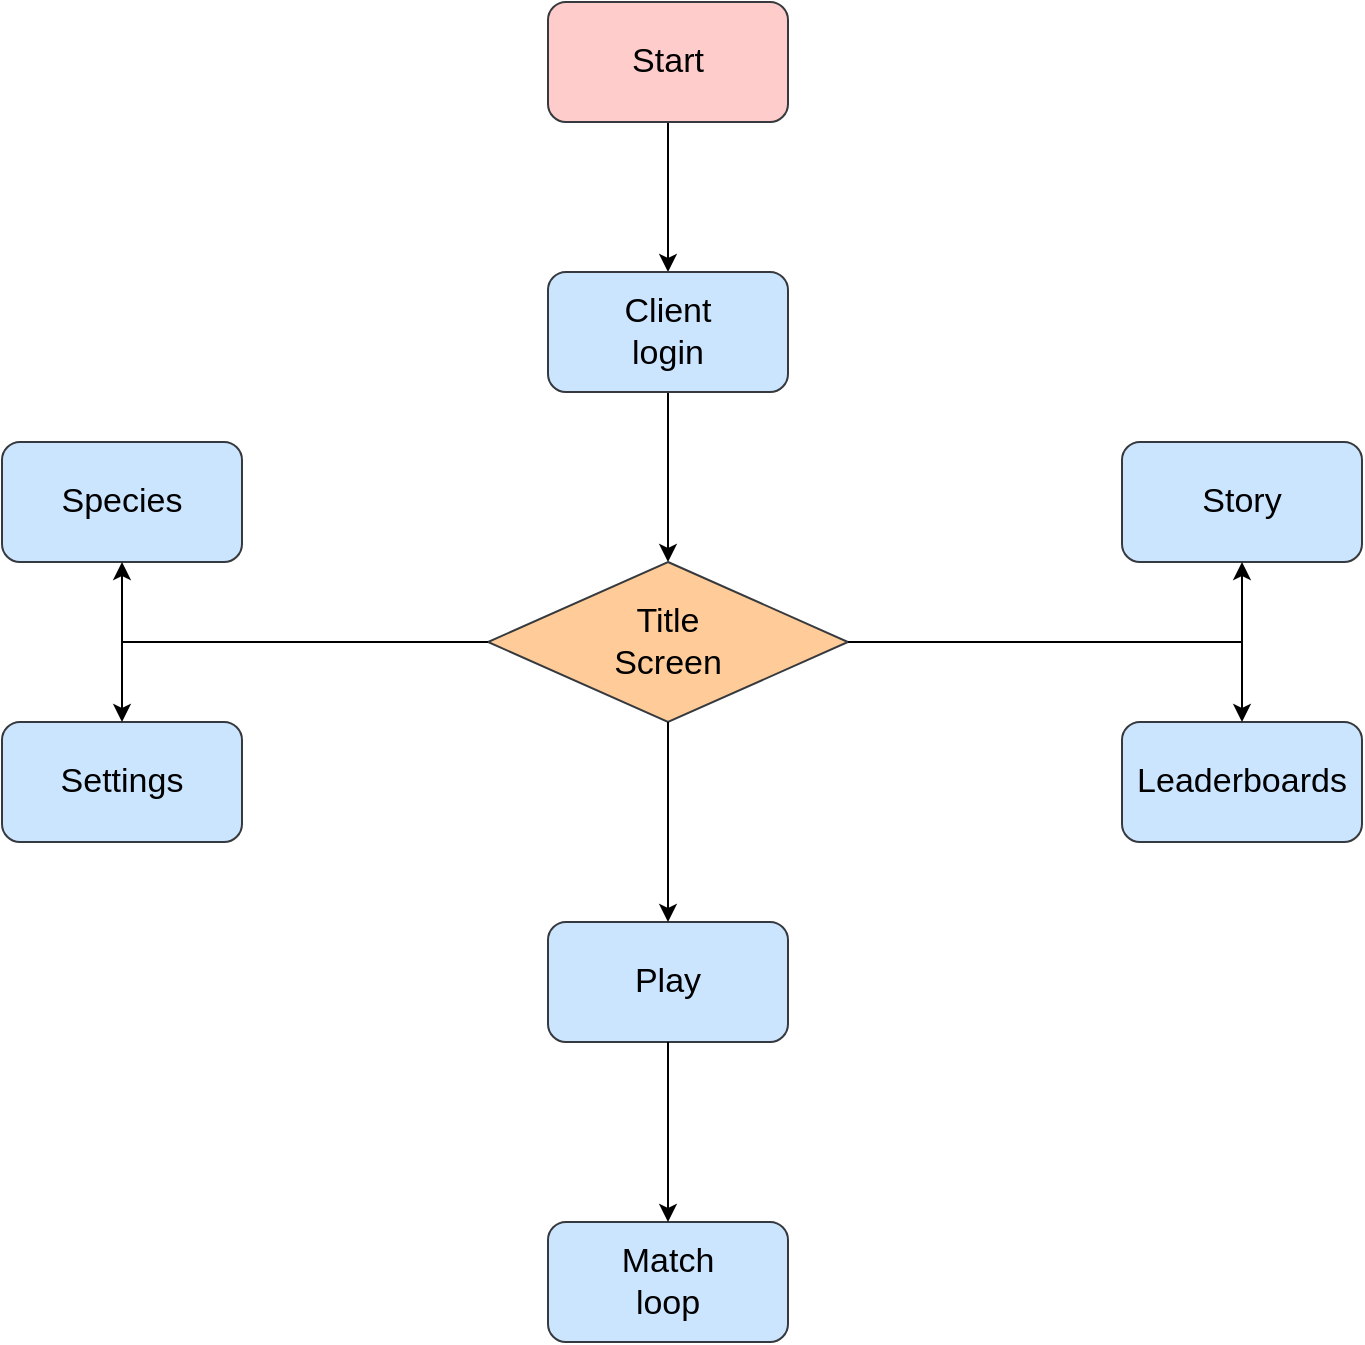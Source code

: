 <mxfile version="10.7.5" type="device"><diagram id="Ncxs1FdywolrD_pX1YkN" name="Page-1"><mxGraphModel dx="996" dy="595" grid="1" gridSize="10" guides="1" tooltips="1" connect="1" arrows="1" fold="1" page="1" pageScale="1" pageWidth="827" pageHeight="1169" math="0" shadow="0"><root><mxCell id="0"/><mxCell id="1" parent="0"/><mxCell id="ONAgT4UNHfMjgJNh528t-17" style="edgeStyle=none;rounded=0;orthogonalLoop=1;jettySize=auto;html=1;entryX=0.5;entryY=0;entryDx=0;entryDy=0;" parent="1" source="ONAgT4UNHfMjgJNh528t-1" target="ONAgT4UNHfMjgJNh528t-2" edge="1"><mxGeometry relative="1" as="geometry"/></mxCell><mxCell id="ONAgT4UNHfMjgJNh528t-1" value="" style="rounded=1;whiteSpace=wrap;html=1;fillColor=#ffcccc;strokeColor=#36393d;" parent="1" vertex="1"><mxGeometry x="353" y="90" width="120" height="60" as="geometry"/></mxCell><mxCell id="ONAgT4UNHfMjgJNh528t-16" style="rounded=0;orthogonalLoop=1;jettySize=auto;html=1;entryX=0.5;entryY=0;entryDx=0;entryDy=0;" parent="1" source="ONAgT4UNHfMjgJNh528t-2" target="ONAgT4UNHfMjgJNh528t-3" edge="1"><mxGeometry relative="1" as="geometry"/></mxCell><mxCell id="ONAgT4UNHfMjgJNh528t-2" value="" style="rounded=1;whiteSpace=wrap;html=1;fillColor=#cce5ff;strokeColor=#36393d;" parent="1" vertex="1"><mxGeometry x="353" y="225" width="120" height="60" as="geometry"/></mxCell><mxCell id="ONAgT4UNHfMjgJNh528t-3" value="" style="rhombus;whiteSpace=wrap;html=1;fillColor=#ffcc99;strokeColor=#36393d;" parent="1" vertex="1"><mxGeometry x="323" y="370" width="180" height="80" as="geometry"/></mxCell><mxCell id="ONAgT4UNHfMjgJNh528t-4" value="" style="rounded=1;whiteSpace=wrap;html=1;fillColor=#cce5ff;strokeColor=#36393d;" parent="1" vertex="1"><mxGeometry x="640" y="310" width="120" height="60" as="geometry"/></mxCell><mxCell id="ONAgT4UNHfMjgJNh528t-5" value="" style="rounded=1;whiteSpace=wrap;html=1;fillColor=#cce5ff;strokeColor=#36393d;" parent="1" vertex="1"><mxGeometry x="640" y="450" width="120" height="60" as="geometry"/></mxCell><mxCell id="ONAgT4UNHfMjgJNh528t-6" value="" style="rounded=1;whiteSpace=wrap;html=1;fillColor=#cce5ff;strokeColor=#36393d;" parent="1" vertex="1"><mxGeometry x="80" y="310" width="120" height="60" as="geometry"/></mxCell><mxCell id="ONAgT4UNHfMjgJNh528t-7" value="" style="rounded=1;whiteSpace=wrap;html=1;fillColor=#cce5ff;strokeColor=#36393d;" parent="1" vertex="1"><mxGeometry x="80" y="450" width="120" height="60" as="geometry"/></mxCell><mxCell id="ONAgT4UNHfMjgJNh528t-8" value="" style="rounded=1;whiteSpace=wrap;html=1;fillColor=#cce5ff;strokeColor=#36393d;" parent="1" vertex="1"><mxGeometry x="353" y="550" width="120" height="60" as="geometry"/></mxCell><mxCell id="ONAgT4UNHfMjgJNh528t-18" value="&lt;font style=&quot;font-size: 17px&quot;&gt;Title Screen&lt;/font&gt;" style="text;html=1;strokeColor=none;fillColor=none;align=center;verticalAlign=middle;whiteSpace=wrap;rounded=0;" parent="1" vertex="1"><mxGeometry x="393" y="400" width="40" height="20" as="geometry"/></mxCell><mxCell id="ONAgT4UNHfMjgJNh528t-35" value="&lt;font style=&quot;font-size: 17px&quot;&gt;Species&lt;/font&gt;" style="text;html=1;strokeColor=none;fillColor=none;align=center;verticalAlign=middle;whiteSpace=wrap;rounded=0;" parent="1" vertex="1"><mxGeometry x="120" y="330" width="40" height="20" as="geometry"/></mxCell><mxCell id="ONAgT4UNHfMjgJNh528t-36" value="&lt;font style=&quot;font-size: 17px&quot;&gt;Story&lt;/font&gt;" style="text;html=1;strokeColor=none;fillColor=none;align=center;verticalAlign=middle;whiteSpace=wrap;rounded=0;" parent="1" vertex="1"><mxGeometry x="680" y="330" width="40" height="20" as="geometry"/></mxCell><mxCell id="ONAgT4UNHfMjgJNh528t-37" value="&lt;font style=&quot;font-size: 17px&quot;&gt;Leaderboards&lt;/font&gt;" style="text;html=1;strokeColor=none;fillColor=none;align=center;verticalAlign=middle;whiteSpace=wrap;rounded=0;" parent="1" vertex="1"><mxGeometry x="680" y="470" width="40" height="20" as="geometry"/></mxCell><mxCell id="ONAgT4UNHfMjgJNh528t-38" value="&lt;font style=&quot;font-size: 17px&quot;&gt;Settings&lt;/font&gt;" style="text;html=1;strokeColor=none;fillColor=none;align=center;verticalAlign=middle;whiteSpace=wrap;rounded=0;" parent="1" vertex="1"><mxGeometry x="120" y="470" width="40" height="20" as="geometry"/></mxCell><mxCell id="ONAgT4UNHfMjgJNh528t-39" value="" style="endArrow=none;html=1;entryX=0;entryY=0.5;entryDx=0;entryDy=0;" parent="1" target="ONAgT4UNHfMjgJNh528t-3" edge="1"><mxGeometry width="50" height="50" relative="1" as="geometry"><mxPoint x="140" y="410" as="sourcePoint"/><mxPoint x="130" y="690" as="targetPoint"/></mxGeometry></mxCell><mxCell id="ONAgT4UNHfMjgJNh528t-43" value="" style="endArrow=classic;startArrow=classic;html=1;entryX=0.5;entryY=1;entryDx=0;entryDy=0;" parent="1" source="ONAgT4UNHfMjgJNh528t-7" target="ONAgT4UNHfMjgJNh528t-6" edge="1"><mxGeometry width="50" height="50" relative="1" as="geometry"><mxPoint x="80" y="740" as="sourcePoint"/><mxPoint x="130" y="690" as="targetPoint"/></mxGeometry></mxCell><mxCell id="ONAgT4UNHfMjgJNh528t-44" value="" style="endArrow=classic;startArrow=classic;html=1;entryX=0.5;entryY=1;entryDx=0;entryDy=0;exitX=0.5;exitY=0;exitDx=0;exitDy=0;" parent="1" source="ONAgT4UNHfMjgJNh528t-5" target="ONAgT4UNHfMjgJNh528t-4" edge="1"><mxGeometry width="50" height="50" relative="1" as="geometry"><mxPoint x="80" y="740" as="sourcePoint"/><mxPoint x="130" y="690" as="targetPoint"/></mxGeometry></mxCell><mxCell id="ONAgT4UNHfMjgJNh528t-45" value="" style="endArrow=none;html=1;exitX=1;exitY=0.5;exitDx=0;exitDy=0;" parent="1" source="ONAgT4UNHfMjgJNh528t-3" edge="1"><mxGeometry width="50" height="50" relative="1" as="geometry"><mxPoint x="80" y="740" as="sourcePoint"/><mxPoint x="700" y="410" as="targetPoint"/></mxGeometry></mxCell><mxCell id="ONAgT4UNHfMjgJNh528t-46" value="" style="endArrow=classic;html=1;exitX=0.5;exitY=1;exitDx=0;exitDy=0;entryX=0.5;entryY=0;entryDx=0;entryDy=0;" parent="1" source="ONAgT4UNHfMjgJNh528t-3" target="ONAgT4UNHfMjgJNh528t-8" edge="1"><mxGeometry width="50" height="50" relative="1" as="geometry"><mxPoint x="80" y="690" as="sourcePoint"/><mxPoint x="130" y="640" as="targetPoint"/></mxGeometry></mxCell><mxCell id="ONAgT4UNHfMjgJNh528t-47" value="&lt;font style=&quot;font-size: 17px&quot;&gt;Start&lt;/font&gt;" style="text;html=1;strokeColor=none;fillColor=none;align=center;verticalAlign=middle;whiteSpace=wrap;rounded=0;" parent="1" vertex="1"><mxGeometry x="393" y="110" width="40" height="20" as="geometry"/></mxCell><mxCell id="ONAgT4UNHfMjgJNh528t-48" value="&lt;font style=&quot;font-size: 17px&quot;&gt;Client login&lt;/font&gt;" style="text;html=1;strokeColor=none;fillColor=none;align=center;verticalAlign=middle;whiteSpace=wrap;rounded=0;" parent="1" vertex="1"><mxGeometry x="393" y="245" width="40" height="20" as="geometry"/></mxCell><mxCell id="ONAgT4UNHfMjgJNh528t-49" value="&lt;font style=&quot;font-size: 17px&quot;&gt;Play&lt;br&gt;&lt;/font&gt;" style="text;html=1;strokeColor=none;fillColor=none;align=center;verticalAlign=middle;whiteSpace=wrap;rounded=0;" parent="1" vertex="1"><mxGeometry x="393" y="570" width="40" height="20" as="geometry"/></mxCell><mxCell id="i3jnBRMVe0oqfkv9mnp5-1" value="" style="rounded=1;whiteSpace=wrap;html=1;fillColor=#cce5ff;strokeColor=#36393d;" parent="1" vertex="1"><mxGeometry x="353" y="700" width="120" height="60" as="geometry"/></mxCell><mxCell id="i3jnBRMVe0oqfkv9mnp5-2" value="&lt;font style=&quot;font-size: 17px&quot;&gt;Match loop&lt;br&gt;&lt;/font&gt;" style="text;html=1;strokeColor=none;fillColor=none;align=center;verticalAlign=middle;whiteSpace=wrap;rounded=0;" parent="1" vertex="1"><mxGeometry x="393" y="720" width="40" height="20" as="geometry"/></mxCell><mxCell id="i3jnBRMVe0oqfkv9mnp5-3" value="" style="endArrow=classic;html=1;exitX=0.5;exitY=1;exitDx=0;exitDy=0;entryX=0.5;entryY=0;entryDx=0;entryDy=0;" parent="1" source="ONAgT4UNHfMjgJNh528t-8" target="i3jnBRMVe0oqfkv9mnp5-1" edge="1"><mxGeometry width="50" height="50" relative="1" as="geometry"><mxPoint x="80" y="830" as="sourcePoint"/><mxPoint x="130" y="780" as="targetPoint"/></mxGeometry></mxCell></root></mxGraphModel></diagram><diagram id="BBsPudcICx7E1FtpwrjP" name="Page-2"><mxGraphModel dx="996" dy="595" grid="1" gridSize="10" guides="1" tooltips="1" connect="1" arrows="1" fold="1" page="1" pageScale="1" pageWidth="827" pageHeight="1169" math="0" shadow="0"><root><mxCell id="PDnqGuxaaG9lBYG1rnrv-0"/><mxCell id="PDnqGuxaaG9lBYG1rnrv-1" parent="PDnqGuxaaG9lBYG1rnrv-0"/><mxCell id="KYzQoGzsP1tbY5eczdS9-6" value="" style="rounded=0;whiteSpace=wrap;html=1;fillColor=#dae8fc;strokeColor=#6c8ebf;" vertex="1" parent="PDnqGuxaaG9lBYG1rnrv-1"><mxGeometry x="50" y="145" width="673" height="865" as="geometry"/></mxCell><mxCell id="nvSNuVWKsWnLrYsf66v5-0" value="&lt;font&gt;&lt;font style=&quot;font-size: 25px&quot;&gt;Match loop&lt;/font&gt;&lt;br&gt;&lt;/font&gt;" style="text;html=1;strokeColor=none;fillColor=none;align=center;verticalAlign=middle;whiteSpace=wrap;rounded=0;" parent="PDnqGuxaaG9lBYG1rnrv-1" vertex="1"><mxGeometry x="60" y="170" width="90" height="20" as="geometry"/></mxCell><mxCell id="W8RMxs65DxiUMlxNirbc-0" value="" style="rounded=1;whiteSpace=wrap;html=1;fillColor=#ffcccc;strokeColor=#36393d;" parent="PDnqGuxaaG9lBYG1rnrv-1" vertex="1"><mxGeometry x="333" y="50" width="120" height="60" as="geometry"/></mxCell><mxCell id="W8RMxs65DxiUMlxNirbc-1" value="&lt;font style=&quot;font-size: 17px&quot;&gt;Play&lt;br&gt;&lt;/font&gt;" style="text;html=1;align=center;verticalAlign=middle;whiteSpace=wrap;rounded=0;" parent="PDnqGuxaaG9lBYG1rnrv-1" vertex="1"><mxGeometry x="373" y="70" width="40" height="20" as="geometry"/></mxCell><mxCell id="IUx9uPug0Hu_MUys4PJa-0" value="" style="rhombus;whiteSpace=wrap;html=1;fillColor=#ffcc99;strokeColor=#36393d;" parent="PDnqGuxaaG9lBYG1rnrv-1" vertex="1"><mxGeometry x="324.5" y="170" width="137" height="80" as="geometry"/></mxCell><mxCell id="IUx9uPug0Hu_MUys4PJa-2" value="&lt;font style=&quot;font-size: 17px&quot;&gt;Select faction&lt;br&gt;&lt;/font&gt;" style="text;html=1;align=center;verticalAlign=middle;whiteSpace=wrap;rounded=0;" parent="PDnqGuxaaG9lBYG1rnrv-1" vertex="1"><mxGeometry x="373" y="200" width="40" height="20" as="geometry"/></mxCell><mxCell id="IUx9uPug0Hu_MUys4PJa-3" value="" style="shape=parallelogram;perimeter=parallelogramPerimeter;whiteSpace=wrap;html=1;fillColor=#cdeb8b;strokeColor=#36393d;" parent="PDnqGuxaaG9lBYG1rnrv-1" vertex="1"><mxGeometry x="130" y="340" width="120" height="40" as="geometry"/></mxCell><mxCell id="IUx9uPug0Hu_MUys4PJa-4" value="&lt;font style=&quot;font-size: 17px&quot;&gt;Lions&lt;br&gt;&lt;/font&gt;" style="text;html=1;align=center;verticalAlign=middle;whiteSpace=wrap;rounded=0;" parent="PDnqGuxaaG9lBYG1rnrv-1" vertex="1"><mxGeometry x="170" y="350" width="40" height="20" as="geometry"/></mxCell><mxCell id="IUx9uPug0Hu_MUys4PJa-5" value="" style="shape=parallelogram;perimeter=parallelogramPerimeter;whiteSpace=wrap;html=1;fillColor=#cdeb8b;strokeColor=#36393d;" parent="PDnqGuxaaG9lBYG1rnrv-1" vertex="1"><mxGeometry x="264.5" y="340" width="120" height="40" as="geometry"/></mxCell><mxCell id="IUx9uPug0Hu_MUys4PJa-6" value="&lt;font style=&quot;font-size: 17px&quot;&gt;Eagles&lt;br&gt;&lt;/font&gt;" style="text;html=1;align=center;verticalAlign=middle;whiteSpace=wrap;rounded=0;" parent="PDnqGuxaaG9lBYG1rnrv-1" vertex="1"><mxGeometry x="304.5" y="350" width="40" height="20" as="geometry"/></mxCell><mxCell id="IUx9uPug0Hu_MUys4PJa-7" value="" style="shape=parallelogram;perimeter=parallelogramPerimeter;whiteSpace=wrap;html=1;fillColor=#cdeb8b;strokeColor=#36393d;" parent="PDnqGuxaaG9lBYG1rnrv-1" vertex="1"><mxGeometry x="401.5" y="340" width="120" height="40" as="geometry"/></mxCell><mxCell id="IUx9uPug0Hu_MUys4PJa-8" value="&lt;font style=&quot;font-size: 17px&quot;&gt;Sharks&lt;br&gt;&lt;/font&gt;" style="text;html=1;align=center;verticalAlign=middle;whiteSpace=wrap;rounded=0;" parent="PDnqGuxaaG9lBYG1rnrv-1" vertex="1"><mxGeometry x="441.5" y="350" width="40" height="20" as="geometry"/></mxCell><mxCell id="IUx9uPug0Hu_MUys4PJa-9" value="" style="shape=parallelogram;perimeter=parallelogramPerimeter;whiteSpace=wrap;html=1;fillColor=#cdeb8b;strokeColor=#36393d;" parent="PDnqGuxaaG9lBYG1rnrv-1" vertex="1"><mxGeometry x="540" y="340" width="120" height="40" as="geometry"/></mxCell><mxCell id="IUx9uPug0Hu_MUys4PJa-10" value="&lt;font style=&quot;font-size: 17px&quot;&gt;Rhinos&lt;br&gt;&lt;/font&gt;" style="text;html=1;align=center;verticalAlign=middle;whiteSpace=wrap;rounded=0;" parent="PDnqGuxaaG9lBYG1rnrv-1" vertex="1"><mxGeometry x="580" y="350" width="40" height="20" as="geometry"/></mxCell><mxCell id="IUx9uPug0Hu_MUys4PJa-11" value="" style="endArrow=none;html=1;" parent="PDnqGuxaaG9lBYG1rnrv-1" edge="1"><mxGeometry width="50" height="50" relative="1" as="geometry"><mxPoint x="190" y="300" as="sourcePoint"/><mxPoint x="600" y="300" as="targetPoint"/></mxGeometry></mxCell><mxCell id="IUx9uPug0Hu_MUys4PJa-12" value="" style="endArrow=none;html=1;entryX=0.5;entryY=1;entryDx=0;entryDy=0;" parent="PDnqGuxaaG9lBYG1rnrv-1" target="IUx9uPug0Hu_MUys4PJa-0" edge="1"><mxGeometry width="50" height="50" relative="1" as="geometry"><mxPoint x="393" y="300" as="sourcePoint"/><mxPoint x="110" y="400" as="targetPoint"/></mxGeometry></mxCell><mxCell id="IUx9uPug0Hu_MUys4PJa-13" value="" style="endArrow=classic;html=1;entryX=0.5;entryY=0;entryDx=0;entryDy=0;" parent="PDnqGuxaaG9lBYG1rnrv-1" target="IUx9uPug0Hu_MUys4PJa-3" edge="1"><mxGeometry width="50" height="50" relative="1" as="geometry"><mxPoint x="190" y="300" as="sourcePoint"/><mxPoint x="110" y="400" as="targetPoint"/></mxGeometry></mxCell><mxCell id="IUx9uPug0Hu_MUys4PJa-14" value="" style="endArrow=classic;html=1;entryX=0.5;entryY=0;entryDx=0;entryDy=0;" parent="PDnqGuxaaG9lBYG1rnrv-1" target="IUx9uPug0Hu_MUys4PJa-9" edge="1"><mxGeometry width="50" height="50" relative="1" as="geometry"><mxPoint x="600" y="300" as="sourcePoint"/><mxPoint x="120" y="410" as="targetPoint"/></mxGeometry></mxCell><mxCell id="IUx9uPug0Hu_MUys4PJa-15" value="" style="endArrow=classic;html=1;entryX=0.5;entryY=0;entryDx=0;entryDy=0;" parent="PDnqGuxaaG9lBYG1rnrv-1" target="IUx9uPug0Hu_MUys4PJa-5" edge="1"><mxGeometry width="50" height="50" relative="1" as="geometry"><mxPoint x="325" y="300" as="sourcePoint"/><mxPoint x="130" y="420" as="targetPoint"/></mxGeometry></mxCell><mxCell id="IUx9uPug0Hu_MUys4PJa-16" value="" style="endArrow=classic;html=1;entryX=0.5;entryY=0;entryDx=0;entryDy=0;" parent="PDnqGuxaaG9lBYG1rnrv-1" target="IUx9uPug0Hu_MUys4PJa-7" edge="1"><mxGeometry width="50" height="50" relative="1" as="geometry"><mxPoint x="462" y="300" as="sourcePoint"/><mxPoint x="140" y="430" as="targetPoint"/></mxGeometry></mxCell><mxCell id="_PKe2IiicvUzsi-Za0R0-0" value="" style="rhombus;whiteSpace=wrap;html=1;fillColor=#ffcc99;strokeColor=#36393d;" parent="PDnqGuxaaG9lBYG1rnrv-1" vertex="1"><mxGeometry x="324.5" y="480" width="137" height="80" as="geometry"/></mxCell><mxCell id="_PKe2IiicvUzsi-Za0R0-1" value="&lt;font style=&quot;font-size: 17px&quot;&gt;Select faction&lt;br&gt;&lt;/font&gt;" style="text;html=1;align=center;verticalAlign=middle;whiteSpace=wrap;rounded=0;" parent="PDnqGuxaaG9lBYG1rnrv-1" vertex="1"><mxGeometry x="373" y="510" width="40" height="20" as="geometry"/></mxCell><mxCell id="_PKe2IiicvUzsi-Za0R0-3" value="" style="endArrow=none;html=1;" parent="PDnqGuxaaG9lBYG1rnrv-1" edge="1"><mxGeometry width="50" height="50" relative="1" as="geometry"><mxPoint x="190" y="430" as="sourcePoint"/><mxPoint x="600" y="430" as="targetPoint"/></mxGeometry></mxCell><mxCell id="_PKe2IiicvUzsi-Za0R0-5" value="" style="endArrow=classic;html=1;entryX=0.5;entryY=0;entryDx=0;entryDy=0;" parent="PDnqGuxaaG9lBYG1rnrv-1" target="_PKe2IiicvUzsi-Za0R0-0" edge="1"><mxGeometry width="50" height="50" relative="1" as="geometry"><mxPoint x="393" y="430" as="sourcePoint"/><mxPoint x="110" y="580" as="targetPoint"/></mxGeometry></mxCell><mxCell id="_PKe2IiicvUzsi-Za0R0-6" value="" style="endArrow=none;html=1;entryX=0.5;entryY=1;entryDx=0;entryDy=0;" parent="PDnqGuxaaG9lBYG1rnrv-1" target="IUx9uPug0Hu_MUys4PJa-3" edge="1"><mxGeometry width="50" height="50" relative="1" as="geometry"><mxPoint x="190" y="430" as="sourcePoint"/><mxPoint x="110" y="600" as="targetPoint"/></mxGeometry></mxCell><mxCell id="_PKe2IiicvUzsi-Za0R0-7" value="" style="endArrow=none;html=1;entryX=0.5;entryY=1;entryDx=0;entryDy=0;" parent="PDnqGuxaaG9lBYG1rnrv-1" target="IUx9uPug0Hu_MUys4PJa-9" edge="1"><mxGeometry width="50" height="50" relative="1" as="geometry"><mxPoint x="600" y="430" as="sourcePoint"/><mxPoint x="110" y="600" as="targetPoint"/></mxGeometry></mxCell><mxCell id="_PKe2IiicvUzsi-Za0R0-8" value="" style="endArrow=none;html=1;entryX=0.5;entryY=1;entryDx=0;entryDy=0;" parent="PDnqGuxaaG9lBYG1rnrv-1" target="IUx9uPug0Hu_MUys4PJa-5" edge="1"><mxGeometry width="50" height="50" relative="1" as="geometry"><mxPoint x="325" y="430" as="sourcePoint"/><mxPoint x="110" y="600" as="targetPoint"/></mxGeometry></mxCell><mxCell id="_PKe2IiicvUzsi-Za0R0-9" value="" style="endArrow=none;html=1;entryX=0.5;entryY=1;entryDx=0;entryDy=0;" parent="PDnqGuxaaG9lBYG1rnrv-1" target="IUx9uPug0Hu_MUys4PJa-7" edge="1"><mxGeometry width="50" height="50" relative="1" as="geometry"><mxPoint x="462" y="430" as="sourcePoint"/><mxPoint x="110" y="600" as="targetPoint"/></mxGeometry></mxCell><mxCell id="BlbaWagEi5OecVNQo8v9-1" value="" style="endArrow=none;html=1;entryX=0.5;entryY=1;entryDx=0;entryDy=0;" parent="PDnqGuxaaG9lBYG1rnrv-1" target="_PKe2IiicvUzsi-Za0R0-0" edge="1"><mxGeometry width="50" height="50" relative="1" as="geometry"><mxPoint x="393" y="620" as="sourcePoint"/><mxPoint x="110" y="580" as="targetPoint"/></mxGeometry></mxCell><mxCell id="BlbaWagEi5OecVNQo8v9-2" value="" style="endArrow=none;html=1;" parent="PDnqGuxaaG9lBYG1rnrv-1" edge="1"><mxGeometry width="50" height="50" relative="1" as="geometry"><mxPoint x="320" y="620" as="sourcePoint"/><mxPoint x="460" y="620" as="targetPoint"/></mxGeometry></mxCell><mxCell id="BlbaWagEi5OecVNQo8v9-3" value="" style="shape=parallelogram;perimeter=parallelogramPerimeter;whiteSpace=wrap;html=1;fillColor=#cdeb8b;strokeColor=#36393d;" parent="PDnqGuxaaG9lBYG1rnrv-1" vertex="1"><mxGeometry x="260" y="660" width="120" height="40" as="geometry"/></mxCell><mxCell id="BlbaWagEi5OecVNQo8v9-4" value="&lt;font style=&quot;font-size: 17px&quot;&gt;Driver&lt;br&gt;&lt;/font&gt;" style="text;html=1;align=center;verticalAlign=middle;whiteSpace=wrap;rounded=0;" parent="PDnqGuxaaG9lBYG1rnrv-1" vertex="1"><mxGeometry x="300" y="670" width="40" height="20" as="geometry"/></mxCell><mxCell id="BlbaWagEi5OecVNQo8v9-6" value="" style="shape=parallelogram;perimeter=parallelogramPerimeter;whiteSpace=wrap;html=1;fillColor=#cdeb8b;strokeColor=#36393d;" parent="PDnqGuxaaG9lBYG1rnrv-1" vertex="1"><mxGeometry x="401.5" y="660" width="120" height="40" as="geometry"/></mxCell><mxCell id="BlbaWagEi5OecVNQo8v9-7" value="&lt;font style=&quot;font-size: 17px&quot;&gt;Shooter&lt;br&gt;&lt;/font&gt;" style="text;html=1;align=center;verticalAlign=middle;whiteSpace=wrap;rounded=0;" parent="PDnqGuxaaG9lBYG1rnrv-1" vertex="1"><mxGeometry x="441.5" y="670" width="37" height="20" as="geometry"/></mxCell><mxCell id="BlbaWagEi5OecVNQo8v9-8" value="" style="endArrow=none;html=1;exitX=0.5;exitY=0;exitDx=0;exitDy=0;" parent="PDnqGuxaaG9lBYG1rnrv-1" source="BlbaWagEi5OecVNQo8v9-3" edge="1"><mxGeometry width="50" height="50" relative="1" as="geometry"><mxPoint x="75.5" y="770" as="sourcePoint"/><mxPoint x="320.5" y="620" as="targetPoint"/></mxGeometry></mxCell><mxCell id="BlbaWagEi5OecVNQo8v9-9" value="" style="endArrow=none;html=1;exitX=0.5;exitY=0;exitDx=0;exitDy=0;" parent="PDnqGuxaaG9lBYG1rnrv-1" source="BlbaWagEi5OecVNQo8v9-6" edge="1"><mxGeometry width="50" height="50" relative="1" as="geometry"><mxPoint x="48.5" y="770" as="sourcePoint"/><mxPoint x="461.5" y="620" as="targetPoint"/></mxGeometry></mxCell><mxCell id="BlbaWagEi5OecVNQo8v9-10" value="" style="rounded=1;whiteSpace=wrap;html=1;fillColor=#cdeb8b;strokeColor=#36393d;" parent="PDnqGuxaaG9lBYG1rnrv-1" vertex="1"><mxGeometry x="331.5" y="800" width="120" height="60" as="geometry"/></mxCell><mxCell id="BlbaWagEi5OecVNQo8v9-11" value="&lt;font style=&quot;font-size: 17px&quot;&gt;Matchmaking system&lt;br&gt;&lt;/font&gt;" style="text;html=1;align=center;verticalAlign=middle;whiteSpace=wrap;rounded=0;" parent="PDnqGuxaaG9lBYG1rnrv-1" vertex="1"><mxGeometry x="371.5" y="820" width="37" height="20" as="geometry"/></mxCell><mxCell id="BlbaWagEi5OecVNQo8v9-12" value="" style="endArrow=none;html=1;entryX=0.5;entryY=1;entryDx=0;entryDy=0;" parent="PDnqGuxaaG9lBYG1rnrv-1" target="BlbaWagEi5OecVNQo8v9-3" edge="1"><mxGeometry width="50" height="50" relative="1" as="geometry"><mxPoint x="320" y="750" as="sourcePoint"/><mxPoint x="110" y="880" as="targetPoint"/></mxGeometry></mxCell><mxCell id="BlbaWagEi5OecVNQo8v9-13" value="" style="endArrow=none;html=1;entryX=0.5;entryY=1;entryDx=0;entryDy=0;" parent="PDnqGuxaaG9lBYG1rnrv-1" target="BlbaWagEi5OecVNQo8v9-6" edge="1"><mxGeometry width="50" height="50" relative="1" as="geometry"><mxPoint x="462" y="750" as="sourcePoint"/><mxPoint x="110" y="880" as="targetPoint"/></mxGeometry></mxCell><mxCell id="BlbaWagEi5OecVNQo8v9-14" value="" style="endArrow=none;html=1;" parent="PDnqGuxaaG9lBYG1rnrv-1" edge="1"><mxGeometry width="50" height="50" relative="1" as="geometry"><mxPoint x="320" y="750" as="sourcePoint"/><mxPoint x="460" y="750" as="targetPoint"/></mxGeometry></mxCell><mxCell id="BlbaWagEi5OecVNQo8v9-15" value="" style="endArrow=classic;html=1;" parent="PDnqGuxaaG9lBYG1rnrv-1" target="BlbaWagEi5OecVNQo8v9-10" edge="1"><mxGeometry width="50" height="50" relative="1" as="geometry"><mxPoint x="391" y="750" as="sourcePoint"/><mxPoint x="110" y="880" as="targetPoint"/></mxGeometry></mxCell><mxCell id="KYzQoGzsP1tbY5eczdS9-0" value="" style="rounded=1;whiteSpace=wrap;html=1;fillColor=#cce5ff;strokeColor=#36393d;" vertex="1" parent="PDnqGuxaaG9lBYG1rnrv-1"><mxGeometry x="333" y="920" width="120" height="60" as="geometry"/></mxCell><mxCell id="KYzQoGzsP1tbY5eczdS9-1" value="&lt;font style=&quot;font-size: 17px&quot;&gt;Game starts&lt;br&gt;&lt;/font&gt;" style="text;html=1;align=center;verticalAlign=middle;whiteSpace=wrap;rounded=0;" vertex="1" parent="PDnqGuxaaG9lBYG1rnrv-1"><mxGeometry x="373" y="940" width="37" height="20" as="geometry"/></mxCell><mxCell id="KYzQoGzsP1tbY5eczdS9-2" value="" style="endArrow=classic;html=1;exitX=0.5;exitY=1;exitDx=0;exitDy=0;entryX=0.5;entryY=0;entryDx=0;entryDy=0;" edge="1" parent="PDnqGuxaaG9lBYG1rnrv-1" source="BlbaWagEi5OecVNQo8v9-10" target="KYzQoGzsP1tbY5eczdS9-0"><mxGeometry width="50" height="50" relative="1" as="geometry"><mxPoint x="60" y="1060" as="sourcePoint"/><mxPoint x="110" y="1010" as="targetPoint"/></mxGeometry></mxCell><mxCell id="KYzQoGzsP1tbY5eczdS9-3" value="" style="rounded=1;whiteSpace=wrap;html=1;fillColor=#ffcccc;strokeColor=#36393d;" vertex="1" parent="PDnqGuxaaG9lBYG1rnrv-1"><mxGeometry x="333" y="1050" width="120" height="60" as="geometry"/></mxCell><mxCell id="KYzQoGzsP1tbY5eczdS9-4" value="&lt;font style=&quot;font-size: 17px&quot;&gt;Title screen&lt;br&gt;&lt;/font&gt;" style="text;html=1;align=center;verticalAlign=middle;whiteSpace=wrap;rounded=0;" vertex="1" parent="PDnqGuxaaG9lBYG1rnrv-1"><mxGeometry x="373" y="1070" width="37" height="20" as="geometry"/></mxCell><mxCell id="KYzQoGzsP1tbY5eczdS9-5" value="" style="endArrow=classic;html=1;exitX=0.5;exitY=1;exitDx=0;exitDy=0;entryX=0.5;entryY=0;entryDx=0;entryDy=0;" edge="1" parent="PDnqGuxaaG9lBYG1rnrv-1" source="KYzQoGzsP1tbY5eczdS9-0" target="KYzQoGzsP1tbY5eczdS9-3"><mxGeometry width="50" height="50" relative="1" as="geometry"><mxPoint x="60" y="1180" as="sourcePoint"/><mxPoint x="110" y="1130" as="targetPoint"/></mxGeometry></mxCell><mxCell id="KYzQoGzsP1tbY5eczdS9-7" value="" style="endArrow=classic;html=1;entryX=0.5;entryY=0;entryDx=0;entryDy=0;exitX=0.5;exitY=1;exitDx=0;exitDy=0;" edge="1" parent="PDnqGuxaaG9lBYG1rnrv-1" source="W8RMxs65DxiUMlxNirbc-0" target="IUx9uPug0Hu_MUys4PJa-0"><mxGeometry width="50" height="50" relative="1" as="geometry"><mxPoint x="50" y="1180" as="sourcePoint"/><mxPoint x="100" y="1130" as="targetPoint"/></mxGeometry></mxCell></root></mxGraphModel></diagram><diagram id="ZVQaKFkif9t1-r2mqAHP" name="Page-3"><mxGraphModel dx="996" dy="595" grid="1" gridSize="10" guides="1" tooltips="1" connect="1" arrows="1" fold="1" page="1" pageScale="1" pageWidth="850" pageHeight="1100" math="0" shadow="0"><root><mxCell id="GcR4_3unqhpmX7so3aI4-0"/><mxCell id="GcR4_3unqhpmX7so3aI4-1" parent="GcR4_3unqhpmX7so3aI4-0"/><mxCell id="3ONswzPJvM6BzZD3Ht2t-3" value="" style="rounded=0;whiteSpace=wrap;html=1;fillColor=#dae8fc;strokeColor=#6c8ebf;" vertex="1" parent="GcR4_3unqhpmX7so3aI4-1"><mxGeometry x="230" y="160" width="380" height="490" as="geometry"/></mxCell><mxCell id="fnXaeFrW_A8UwUauteQJ-0" value="" style="rounded=1;whiteSpace=wrap;html=1;fillColor=#ffcccc;strokeColor=#36393d;" vertex="1" parent="GcR4_3unqhpmX7so3aI4-1"><mxGeometry x="365" y="70" width="120" height="60" as="geometry"/></mxCell><mxCell id="fnXaeFrW_A8UwUauteQJ-1" value="&lt;font style=&quot;font-size: 17px&quot;&gt;Matchmaking system&lt;br&gt;&lt;/font&gt;" style="text;html=1;align=center;verticalAlign=middle;whiteSpace=wrap;rounded=0;" vertex="1" parent="GcR4_3unqhpmX7so3aI4-1"><mxGeometry x="405" y="90" width="37" height="20" as="geometry"/></mxCell><mxCell id="fnXaeFrW_A8UwUauteQJ-2" value="" style="rounded=1;whiteSpace=wrap;html=1;fillColor=#cce5ff;strokeColor=#36393d;" vertex="1" parent="GcR4_3unqhpmX7so3aI4-1"><mxGeometry x="365" y="200" width="120" height="60" as="geometry"/></mxCell><mxCell id="fnXaeFrW_A8UwUauteQJ-3" value="&lt;font style=&quot;font-size: 17px&quot;&gt;Match&lt;br&gt;&lt;/font&gt;" style="text;html=1;align=center;verticalAlign=middle;whiteSpace=wrap;rounded=0;" vertex="1" parent="GcR4_3unqhpmX7so3aI4-1"><mxGeometry x="405" y="220" width="37" height="20" as="geometry"/></mxCell><mxCell id="fnXaeFrW_A8UwUauteQJ-4" value="" style="rounded=1;whiteSpace=wrap;html=1;fillColor=#cdeb8b;strokeColor=#36393d;" vertex="1" parent="GcR4_3unqhpmX7so3aI4-1"><mxGeometry x="365" y="330" width="120" height="60" as="geometry"/></mxCell><mxCell id="fnXaeFrW_A8UwUauteQJ-5" value="&lt;font style=&quot;font-size: 17px&quot;&gt;Results&lt;br&gt;&lt;/font&gt;" style="text;html=1;align=center;verticalAlign=middle;whiteSpace=wrap;rounded=0;" vertex="1" parent="GcR4_3unqhpmX7so3aI4-1"><mxGeometry x="405" y="350" width="37" height="20" as="geometry"/></mxCell><mxCell id="dRNQEKE5dy5_dVQEWBJG-0" value="" style="rhombus;whiteSpace=wrap;html=1;fillColor=#ffcc99;strokeColor=#36393d;" vertex="1" parent="GcR4_3unqhpmX7so3aI4-1"><mxGeometry x="356" y="480" width="137" height="80" as="geometry"/></mxCell><mxCell id="dRNQEKE5dy5_dVQEWBJG-1" value="&lt;font style=&quot;font-size: 17px&quot;&gt;Play Again?&lt;/font&gt;" style="text;html=1;strokeColor=none;fillColor=none;align=center;verticalAlign=middle;whiteSpace=wrap;rounded=0;" vertex="1" parent="GcR4_3unqhpmX7so3aI4-1"><mxGeometry x="405" y="510" width="40" height="20" as="geometry"/></mxCell><mxCell id="dRNQEKE5dy5_dVQEWBJG-8" value="" style="rounded=1;whiteSpace=wrap;html=1;fillColor=#ffcccc;strokeColor=#36393d;" vertex="1" parent="GcR4_3unqhpmX7so3aI4-1"><mxGeometry x="365" y="680" width="120" height="60" as="geometry"/></mxCell><mxCell id="dRNQEKE5dy5_dVQEWBJG-9" value="&lt;font style=&quot;font-size: 17px&quot;&gt;Results&lt;br&gt;&lt;/font&gt;" style="text;html=1;align=center;verticalAlign=middle;whiteSpace=wrap;rounded=0;" vertex="1" parent="GcR4_3unqhpmX7so3aI4-1"><mxGeometry x="405" y="700" width="37" height="20" as="geometry"/></mxCell><mxCell id="dRNQEKE5dy5_dVQEWBJG-10" value="" style="rounded=1;whiteSpace=wrap;html=1;fillColor=#ffcccc;strokeColor=#36393d;" vertex="1" parent="GcR4_3unqhpmX7so3aI4-1"><mxGeometry x="70" y="490" width="120" height="60" as="geometry"/></mxCell><mxCell id="dRNQEKE5dy5_dVQEWBJG-11" value="&lt;font style=&quot;font-size: 17px&quot;&gt;Results&lt;br&gt;&lt;/font&gt;" style="text;html=1;align=center;verticalAlign=middle;whiteSpace=wrap;rounded=0;" vertex="1" parent="GcR4_3unqhpmX7so3aI4-1"><mxGeometry x="110" y="510" width="37" height="20" as="geometry"/></mxCell><mxCell id="dRNQEKE5dy5_dVQEWBJG-12" value="&lt;font style=&quot;font-size: 15px&quot;&gt;no&lt;/font&gt;" style="text;html=1;strokeColor=none;fillColor=none;align=center;verticalAlign=middle;whiteSpace=wrap;rounded=0;" vertex="1" parent="GcR4_3unqhpmX7so3aI4-1"><mxGeometry x="405" y="610" width="40" height="20" as="geometry"/></mxCell><mxCell id="dRNQEKE5dy5_dVQEWBJG-13" value="&lt;font style=&quot;font-size: 15px&quot;&gt;yes&lt;br&gt;&lt;/font&gt;" style="text;html=1;strokeColor=none;fillColor=none;align=center;verticalAlign=middle;whiteSpace=wrap;rounded=0;" vertex="1" parent="GcR4_3unqhpmX7so3aI4-1"><mxGeometry x="260" y="510" width="40" height="20" as="geometry"/></mxCell><mxCell id="dRNQEKE5dy5_dVQEWBJG-14" value="" style="endArrow=none;html=1;entryX=0;entryY=0.5;entryDx=0;entryDy=0;exitX=1;exitY=0.5;exitDx=0;exitDy=0;" edge="1" parent="GcR4_3unqhpmX7so3aI4-1" source="dRNQEKE5dy5_dVQEWBJG-13" target="dRNQEKE5dy5_dVQEWBJG-0"><mxGeometry width="50" height="50" relative="1" as="geometry"><mxPoint x="70" y="810" as="sourcePoint"/><mxPoint x="120" y="760" as="targetPoint"/></mxGeometry></mxCell><mxCell id="dRNQEKE5dy5_dVQEWBJG-15" value="" style="endArrow=none;html=1;entryX=0.5;entryY=1;entryDx=0;entryDy=0;exitX=0.5;exitY=0;exitDx=0;exitDy=0;" edge="1" parent="GcR4_3unqhpmX7so3aI4-1" source="dRNQEKE5dy5_dVQEWBJG-12" target="dRNQEKE5dy5_dVQEWBJG-0"><mxGeometry width="50" height="50" relative="1" as="geometry"><mxPoint x="70" y="810" as="sourcePoint"/><mxPoint x="120" y="760" as="targetPoint"/></mxGeometry></mxCell><mxCell id="dRNQEKE5dy5_dVQEWBJG-16" value="" style="endArrow=classic;html=1;entryX=1;entryY=0.5;entryDx=0;entryDy=0;exitX=0;exitY=0.5;exitDx=0;exitDy=0;" edge="1" parent="GcR4_3unqhpmX7so3aI4-1" source="dRNQEKE5dy5_dVQEWBJG-13" target="dRNQEKE5dy5_dVQEWBJG-10"><mxGeometry width="50" height="50" relative="1" as="geometry"><mxPoint x="70" y="810" as="sourcePoint"/><mxPoint x="120" y="760" as="targetPoint"/></mxGeometry></mxCell><mxCell id="dRNQEKE5dy5_dVQEWBJG-17" value="" style="endArrow=classic;html=1;entryX=0.5;entryY=0;entryDx=0;entryDy=0;exitX=0.5;exitY=1;exitDx=0;exitDy=0;" edge="1" parent="GcR4_3unqhpmX7so3aI4-1" source="dRNQEKE5dy5_dVQEWBJG-12" target="dRNQEKE5dy5_dVQEWBJG-8"><mxGeometry width="50" height="50" relative="1" as="geometry"><mxPoint x="70" y="810" as="sourcePoint"/><mxPoint x="120" y="760" as="targetPoint"/></mxGeometry></mxCell><mxCell id="3ONswzPJvM6BzZD3Ht2t-0" value="" style="endArrow=classic;html=1;entryX=0.5;entryY=0;entryDx=0;entryDy=0;exitX=0.5;exitY=1;exitDx=0;exitDy=0;" edge="1" parent="GcR4_3unqhpmX7so3aI4-1" source="fnXaeFrW_A8UwUauteQJ-4" target="dRNQEKE5dy5_dVQEWBJG-0"><mxGeometry width="50" height="50" relative="1" as="geometry"><mxPoint x="70" y="810" as="sourcePoint"/><mxPoint x="120" y="760" as="targetPoint"/></mxGeometry></mxCell><mxCell id="3ONswzPJvM6BzZD3Ht2t-1" value="" style="endArrow=classic;html=1;entryX=0.5;entryY=0;entryDx=0;entryDy=0;exitX=0.5;exitY=1;exitDx=0;exitDy=0;" edge="1" parent="GcR4_3unqhpmX7so3aI4-1" source="fnXaeFrW_A8UwUauteQJ-2" target="fnXaeFrW_A8UwUauteQJ-4"><mxGeometry width="50" height="50" relative="1" as="geometry"><mxPoint x="70" y="810" as="sourcePoint"/><mxPoint x="120" y="760" as="targetPoint"/></mxGeometry></mxCell><mxCell id="3ONswzPJvM6BzZD3Ht2t-2" value="" style="endArrow=classic;html=1;entryX=0.5;entryY=0;entryDx=0;entryDy=0;exitX=0.5;exitY=1;exitDx=0;exitDy=0;" edge="1" parent="GcR4_3unqhpmX7so3aI4-1" source="fnXaeFrW_A8UwUauteQJ-0" target="fnXaeFrW_A8UwUauteQJ-2"><mxGeometry width="50" height="50" relative="1" as="geometry"><mxPoint x="260" y="200" as="sourcePoint"/><mxPoint x="310" y="150" as="targetPoint"/></mxGeometry></mxCell><mxCell id="fKKhNH7D6arcaRGJPSaX-0" value="&lt;font style=&quot;font-size: 25px&quot;&gt;Game starts&lt;/font&gt;" style="text;html=1;strokeColor=none;fillColor=none;align=center;verticalAlign=middle;whiteSpace=wrap;rounded=0;" vertex="1" parent="GcR4_3unqhpmX7so3aI4-1"><mxGeometry x="260" y="190" width="40" height="20" as="geometry"/></mxCell></root></mxGraphModel></diagram></mxfile>